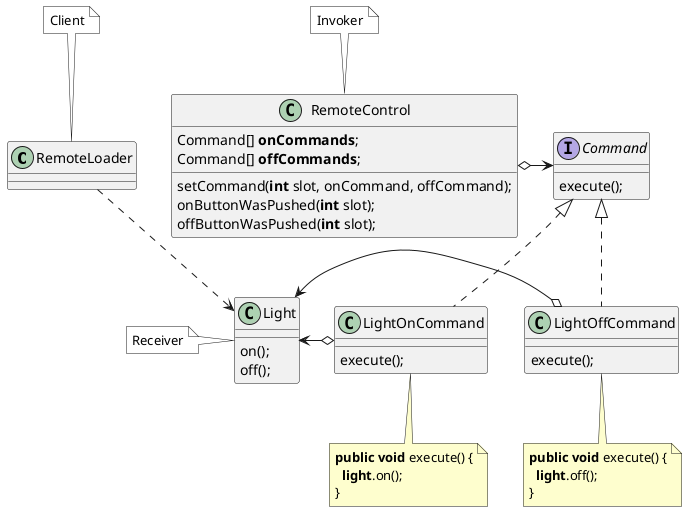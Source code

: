 @startuml Command

class RemoteLoader {
}
note top #fff: Client

class RemoteControl {
  {field} Command[] <b>onCommands</b>;
  {field} Command[] <b>offCommands</b>;
  {method} setCommand(<b>int</b> slot, onCommand, offCommand);
  {method} onButtonWasPushed(<b>int</b> slot);
  {method} offButtonWasPushed(<b>int</b> slot);
}
note top #fff: Invoker

interface Command {
  {method} execute();
}

class Light {
  {method} on();
  {method} off();
}
note left #fff: Receiver

RemoteControl o-> Command
RemoteLoader ..> Light
Light <-o LightOffCommand
Light <-o LightOnCommand

class LightOffCommand implements Command {
  {method} execute();
}

class LightOnCommand implements Command {
  {method} execute();
}

note bottom of LightOffCommand #fefece
  <b>public</b> <b>void</b> execute() {
    <b>light</b>.off();
  }
end note

note bottom of LightOnCommand #fefece
  <b>public</b> <b>void</b> execute() {
    <b>light</b>.on();
  }
end note

@enduml